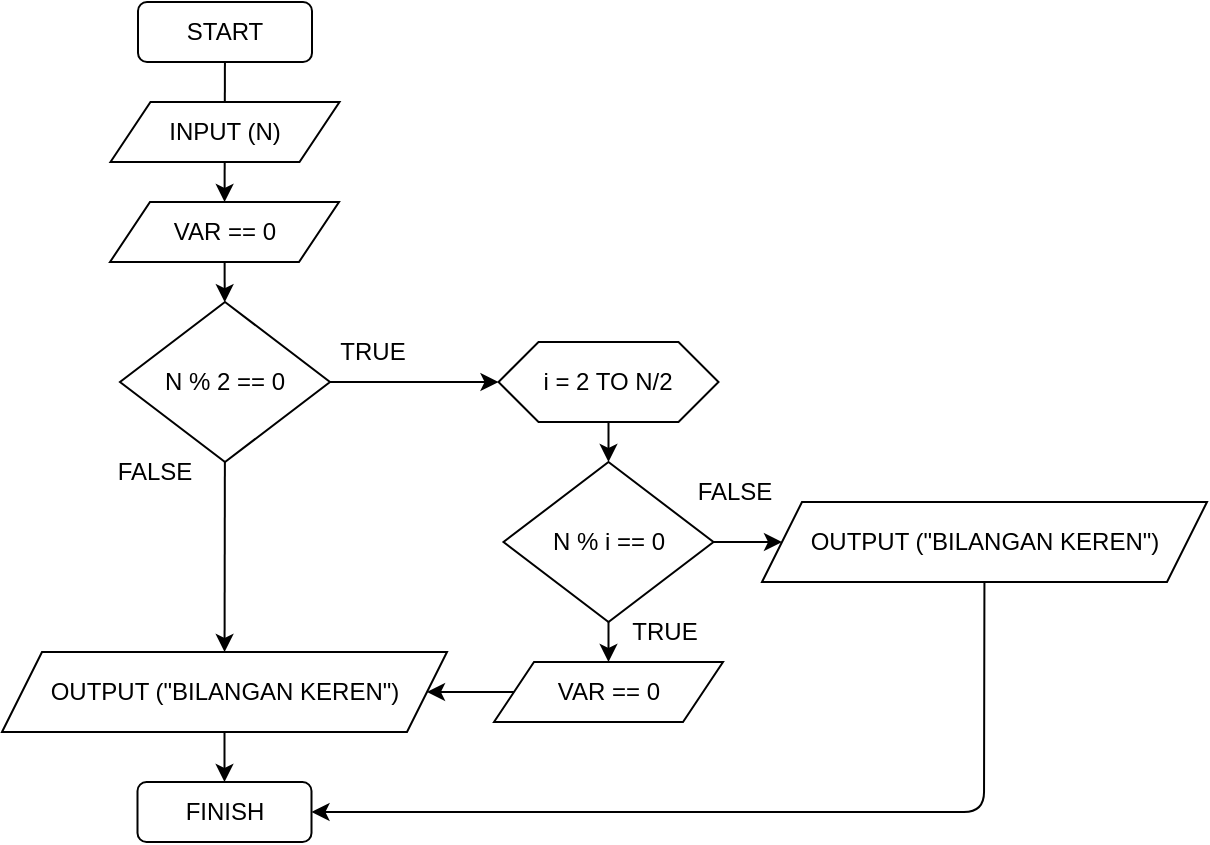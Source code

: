 <mxfile>
    <diagram id="9KD4kOsKaQOSZnojjO1J" name="Page-1">
        <mxGraphModel dx="1130" dy="523" grid="1" gridSize="10" guides="1" tooltips="1" connect="1" arrows="1" fold="1" page="1" pageScale="1" pageWidth="850" pageHeight="1100" math="0" shadow="0">
            <root>
                <mxCell id="0"/>
                <mxCell id="1" parent="0"/>
                <mxCell id="11" value="" style="edgeStyle=none;html=1;" edge="1" parent="1" source="2" target="6">
                    <mxGeometry relative="1" as="geometry"/>
                </mxCell>
                <mxCell id="2" value="START" style="rounded=1;whiteSpace=wrap;html=1;" parent="1" vertex="1">
                    <mxGeometry x="192" y="50" width="87" height="30" as="geometry"/>
                </mxCell>
                <mxCell id="3" value="INPUT (N)" style="shape=parallelogram;perimeter=parallelogramPerimeter;whiteSpace=wrap;html=1;fixedSize=1;" vertex="1" parent="1">
                    <mxGeometry x="178.25" y="100" width="114.5" height="30" as="geometry"/>
                </mxCell>
                <mxCell id="12" value="" style="edgeStyle=none;html=1;" edge="1" parent="1" source="6" target="7">
                    <mxGeometry relative="1" as="geometry"/>
                </mxCell>
                <mxCell id="6" value="VAR == 0" style="shape=parallelogram;perimeter=parallelogramPerimeter;whiteSpace=wrap;html=1;fixedSize=1;" vertex="1" parent="1">
                    <mxGeometry x="178" y="150" width="114.5" height="30" as="geometry"/>
                </mxCell>
                <mxCell id="13" value="" style="edgeStyle=none;html=1;" edge="1" parent="1" source="7" target="8">
                    <mxGeometry relative="1" as="geometry"/>
                </mxCell>
                <mxCell id="26" value="" style="edgeStyle=none;html=1;" edge="1" parent="1" source="7" target="20">
                    <mxGeometry relative="1" as="geometry"/>
                </mxCell>
                <mxCell id="7" value="N % 2 == 0" style="rhombus;whiteSpace=wrap;html=1;" vertex="1" parent="1">
                    <mxGeometry x="183" y="200" width="105" height="80" as="geometry"/>
                </mxCell>
                <mxCell id="16" value="" style="edgeStyle=none;html=1;" edge="1" parent="1" source="8" target="15">
                    <mxGeometry relative="1" as="geometry"/>
                </mxCell>
                <mxCell id="8" value="i = 2 TO N/2" style="shape=hexagon;perimeter=hexagonPerimeter2;whiteSpace=wrap;html=1;fixedSize=1;" vertex="1" parent="1">
                    <mxGeometry x="372.25" y="220" width="110" height="40" as="geometry"/>
                </mxCell>
                <mxCell id="14" value="TRUE" style="text;html=1;align=center;verticalAlign=middle;resizable=0;points=[];autosize=1;strokeColor=none;fillColor=none;" vertex="1" parent="1">
                    <mxGeometry x="278.75" y="210" width="60" height="30" as="geometry"/>
                </mxCell>
                <mxCell id="18" value="" style="edgeStyle=none;html=1;" edge="1" parent="1" source="15" target="17">
                    <mxGeometry relative="1" as="geometry"/>
                </mxCell>
                <mxCell id="28" value="" style="edgeStyle=none;html=1;" edge="1" parent="1" source="15" target="27">
                    <mxGeometry relative="1" as="geometry"/>
                </mxCell>
                <mxCell id="15" value="N % i == 0" style="rhombus;whiteSpace=wrap;html=1;" vertex="1" parent="1">
                    <mxGeometry x="374.75" y="280" width="105" height="80" as="geometry"/>
                </mxCell>
                <mxCell id="25" value="" style="edgeStyle=none;html=1;" edge="1" parent="1" source="17" target="20">
                    <mxGeometry relative="1" as="geometry"/>
                </mxCell>
                <mxCell id="17" value="VAR == 0" style="shape=parallelogram;perimeter=parallelogramPerimeter;whiteSpace=wrap;html=1;fixedSize=1;" vertex="1" parent="1">
                    <mxGeometry x="370" y="380" width="114.5" height="30" as="geometry"/>
                </mxCell>
                <mxCell id="19" value="TRUE" style="text;html=1;align=center;verticalAlign=middle;resizable=0;points=[];autosize=1;strokeColor=none;fillColor=none;" vertex="1" parent="1">
                    <mxGeometry x="424.5" y="350" width="60" height="30" as="geometry"/>
                </mxCell>
                <mxCell id="30" value="" style="edgeStyle=none;html=1;" edge="1" parent="1" source="20" target="29">
                    <mxGeometry relative="1" as="geometry"/>
                </mxCell>
                <mxCell id="20" value="OUTPUT (&quot;BILANGAN KEREN&quot;)" style="shape=parallelogram;perimeter=parallelogramPerimeter;whiteSpace=wrap;html=1;fixedSize=1;" vertex="1" parent="1">
                    <mxGeometry x="124" y="375" width="222.5" height="40" as="geometry"/>
                </mxCell>
                <mxCell id="32" style="edgeStyle=none;html=1;entryX=1;entryY=0.5;entryDx=0;entryDy=0;" edge="1" parent="1" source="27" target="29">
                    <mxGeometry relative="1" as="geometry">
                        <Array as="points">
                            <mxPoint x="615" y="455"/>
                        </Array>
                    </mxGeometry>
                </mxCell>
                <mxCell id="27" value="OUTPUT (&quot;BILANGAN KEREN&quot;)" style="shape=parallelogram;perimeter=parallelogramPerimeter;whiteSpace=wrap;html=1;fixedSize=1;" vertex="1" parent="1">
                    <mxGeometry x="504" y="300" width="222.5" height="40" as="geometry"/>
                </mxCell>
                <mxCell id="29" value="FINISH" style="rounded=1;whiteSpace=wrap;html=1;" vertex="1" parent="1">
                    <mxGeometry x="191.75" y="440" width="87" height="30" as="geometry"/>
                </mxCell>
                <mxCell id="33" value="FALSE" style="text;html=1;align=center;verticalAlign=middle;resizable=0;points=[];autosize=1;strokeColor=none;fillColor=none;" vertex="1" parent="1">
                    <mxGeometry x="460" y="280" width="60" height="30" as="geometry"/>
                </mxCell>
                <mxCell id="34" value="FALSE" style="text;html=1;align=center;verticalAlign=middle;resizable=0;points=[];autosize=1;strokeColor=none;fillColor=none;" vertex="1" parent="1">
                    <mxGeometry x="170" y="270" width="60" height="30" as="geometry"/>
                </mxCell>
            </root>
        </mxGraphModel>
    </diagram>
</mxfile>